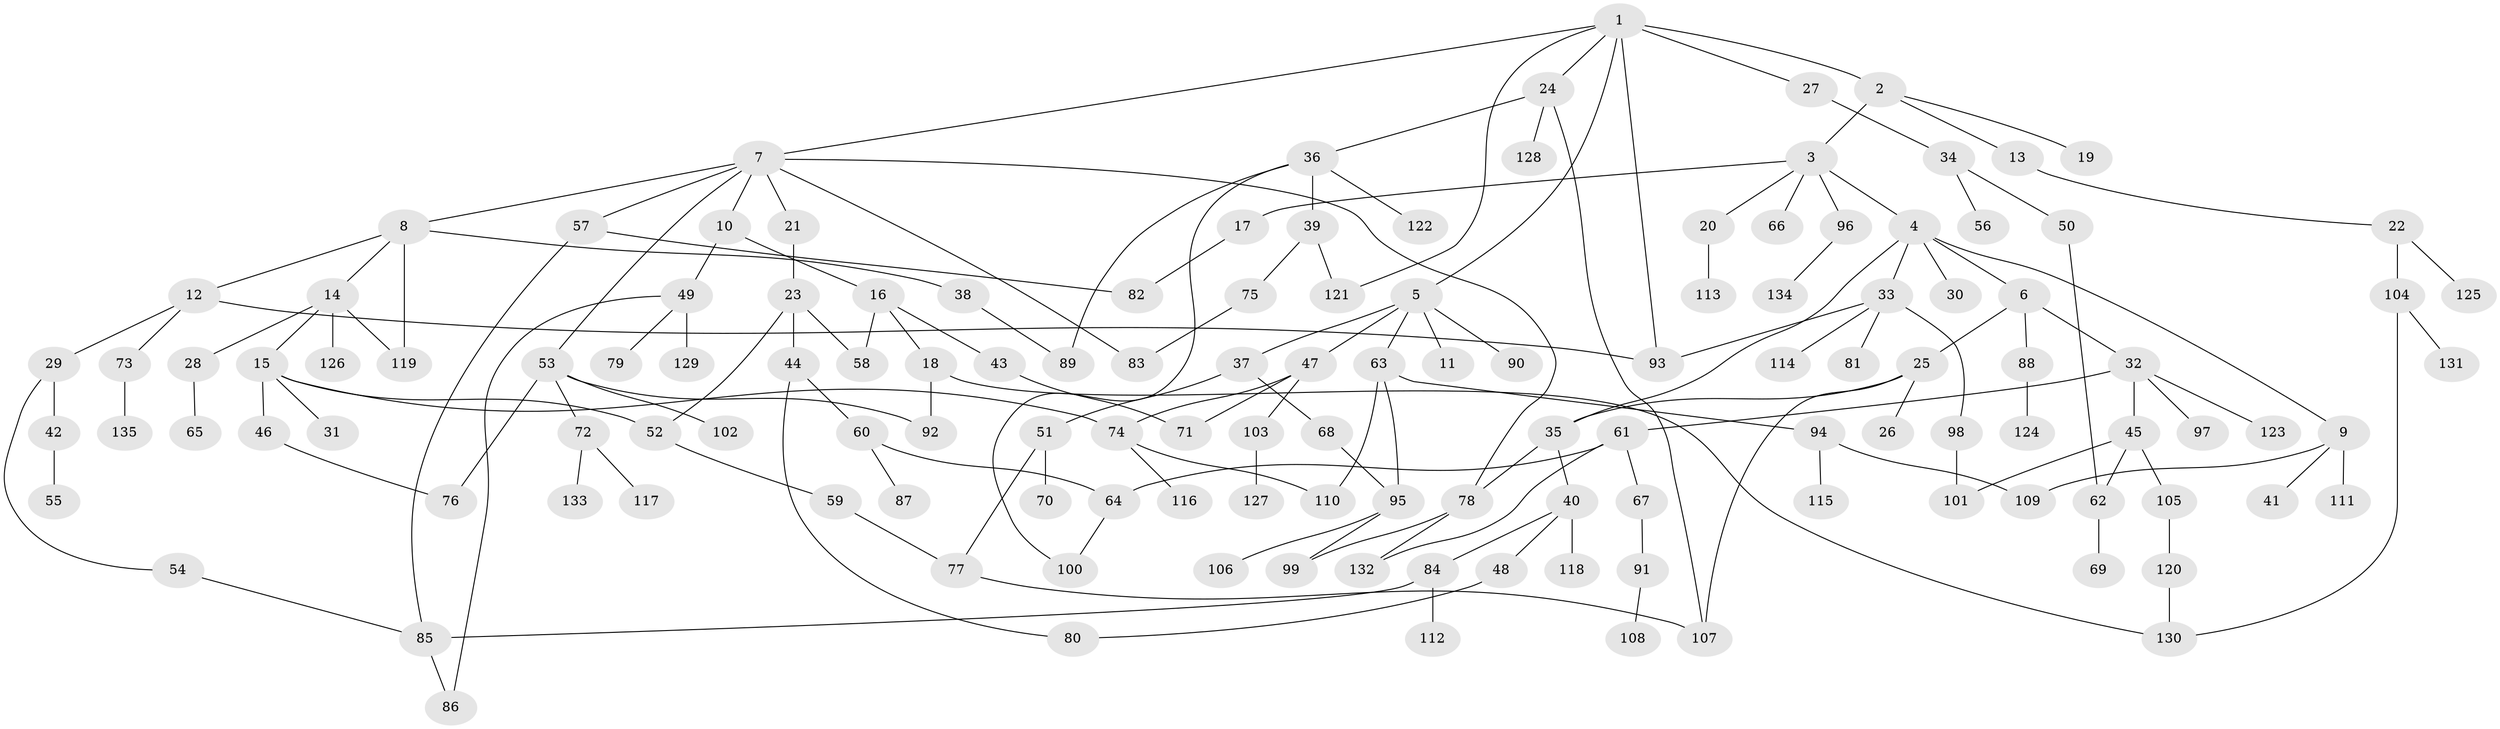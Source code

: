 // coarse degree distribution, {7: 0.012195121951219513, 3: 0.24390243902439024, 5: 0.04878048780487805, 4: 0.2073170731707317, 8: 0.012195121951219513, 1: 0.15853658536585366, 2: 0.3170731707317073}
// Generated by graph-tools (version 1.1) at 2025/48/03/04/25 22:48:39]
// undirected, 135 vertices, 167 edges
graph export_dot {
  node [color=gray90,style=filled];
  1;
  2;
  3;
  4;
  5;
  6;
  7;
  8;
  9;
  10;
  11;
  12;
  13;
  14;
  15;
  16;
  17;
  18;
  19;
  20;
  21;
  22;
  23;
  24;
  25;
  26;
  27;
  28;
  29;
  30;
  31;
  32;
  33;
  34;
  35;
  36;
  37;
  38;
  39;
  40;
  41;
  42;
  43;
  44;
  45;
  46;
  47;
  48;
  49;
  50;
  51;
  52;
  53;
  54;
  55;
  56;
  57;
  58;
  59;
  60;
  61;
  62;
  63;
  64;
  65;
  66;
  67;
  68;
  69;
  70;
  71;
  72;
  73;
  74;
  75;
  76;
  77;
  78;
  79;
  80;
  81;
  82;
  83;
  84;
  85;
  86;
  87;
  88;
  89;
  90;
  91;
  92;
  93;
  94;
  95;
  96;
  97;
  98;
  99;
  100;
  101;
  102;
  103;
  104;
  105;
  106;
  107;
  108;
  109;
  110;
  111;
  112;
  113;
  114;
  115;
  116;
  117;
  118;
  119;
  120;
  121;
  122;
  123;
  124;
  125;
  126;
  127;
  128;
  129;
  130;
  131;
  132;
  133;
  134;
  135;
  1 -- 2;
  1 -- 5;
  1 -- 7;
  1 -- 24;
  1 -- 27;
  1 -- 93;
  1 -- 121;
  2 -- 3;
  2 -- 13;
  2 -- 19;
  3 -- 4;
  3 -- 17;
  3 -- 20;
  3 -- 66;
  3 -- 96;
  4 -- 6;
  4 -- 9;
  4 -- 30;
  4 -- 33;
  4 -- 35;
  5 -- 11;
  5 -- 37;
  5 -- 47;
  5 -- 63;
  5 -- 90;
  6 -- 25;
  6 -- 32;
  6 -- 88;
  7 -- 8;
  7 -- 10;
  7 -- 21;
  7 -- 53;
  7 -- 57;
  7 -- 78;
  7 -- 83;
  8 -- 12;
  8 -- 14;
  8 -- 38;
  8 -- 119;
  9 -- 41;
  9 -- 109;
  9 -- 111;
  10 -- 16;
  10 -- 49;
  12 -- 29;
  12 -- 73;
  12 -- 93;
  13 -- 22;
  14 -- 15;
  14 -- 28;
  14 -- 119;
  14 -- 126;
  15 -- 31;
  15 -- 46;
  15 -- 52;
  15 -- 74;
  16 -- 18;
  16 -- 43;
  16 -- 58;
  17 -- 82;
  18 -- 92;
  18 -- 130;
  20 -- 113;
  21 -- 23;
  22 -- 104;
  22 -- 125;
  23 -- 44;
  23 -- 58;
  23 -- 52;
  24 -- 36;
  24 -- 107;
  24 -- 128;
  25 -- 26;
  25 -- 35;
  25 -- 107;
  27 -- 34;
  28 -- 65;
  29 -- 42;
  29 -- 54;
  32 -- 45;
  32 -- 61;
  32 -- 97;
  32 -- 123;
  33 -- 81;
  33 -- 98;
  33 -- 114;
  33 -- 93;
  34 -- 50;
  34 -- 56;
  35 -- 40;
  35 -- 78;
  36 -- 39;
  36 -- 122;
  36 -- 100;
  36 -- 89;
  37 -- 51;
  37 -- 68;
  38 -- 89;
  39 -- 75;
  39 -- 121;
  40 -- 48;
  40 -- 84;
  40 -- 118;
  42 -- 55;
  43 -- 71;
  44 -- 60;
  44 -- 80;
  45 -- 101;
  45 -- 105;
  45 -- 62;
  46 -- 76;
  47 -- 103;
  47 -- 71;
  47 -- 74;
  48 -- 80;
  49 -- 79;
  49 -- 86;
  49 -- 129;
  50 -- 62;
  51 -- 70;
  51 -- 77;
  52 -- 59;
  53 -- 72;
  53 -- 102;
  53 -- 76;
  53 -- 92;
  54 -- 85;
  57 -- 82;
  57 -- 85;
  59 -- 77;
  60 -- 87;
  60 -- 64;
  61 -- 64;
  61 -- 67;
  61 -- 132;
  62 -- 69;
  63 -- 94;
  63 -- 95;
  63 -- 110;
  64 -- 100;
  67 -- 91;
  68 -- 95;
  72 -- 117;
  72 -- 133;
  73 -- 135;
  74 -- 110;
  74 -- 116;
  75 -- 83;
  77 -- 107;
  78 -- 132;
  78 -- 99;
  84 -- 112;
  84 -- 85;
  85 -- 86;
  88 -- 124;
  91 -- 108;
  94 -- 115;
  94 -- 109;
  95 -- 99;
  95 -- 106;
  96 -- 134;
  98 -- 101;
  103 -- 127;
  104 -- 131;
  104 -- 130;
  105 -- 120;
  120 -- 130;
}
